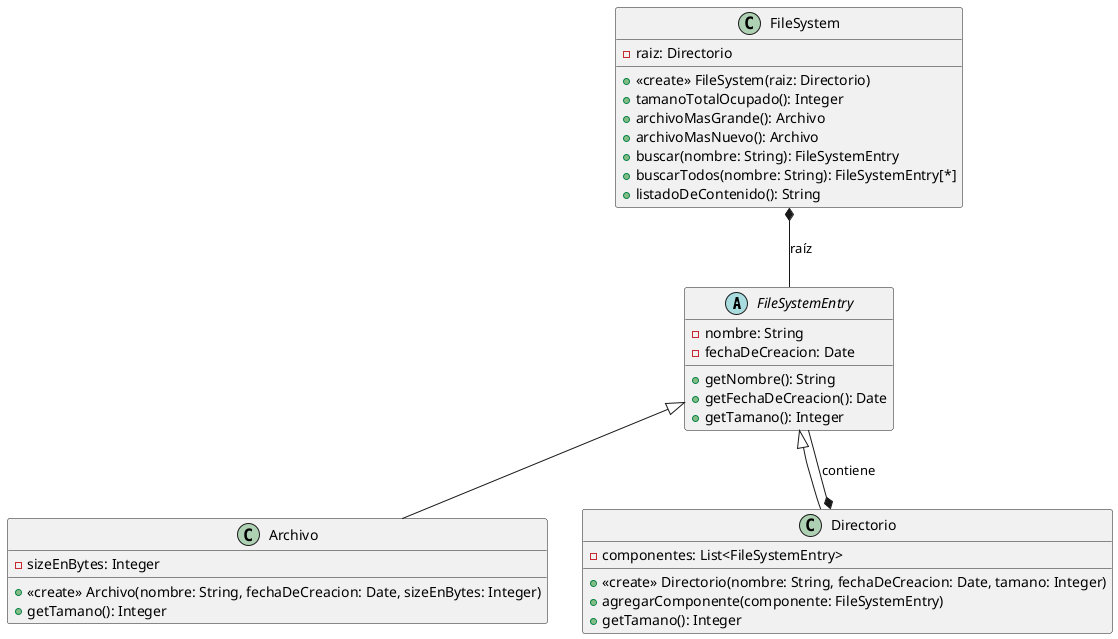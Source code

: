 @startuml
abstract class FileSystemEntry {
  - nombre: String
  - fechaDeCreacion: Date
  + getNombre(): String
  + getFechaDeCreacion(): Date
  + getTamano(): Integer
}

class Archivo {
  - sizeEnBytes: Integer
  + <<create>> Archivo(nombre: String, fechaDeCreacion: Date, sizeEnBytes: Integer)
  + getTamano(): Integer
}

class Directorio {
  - componentes: List<FileSystemEntry>
  + <<create>> Directorio(nombre: String, fechaDeCreacion: Date, tamano: Integer)
  + agregarComponente(componente: FileSystemEntry)
  + getTamano(): Integer
}

class FileSystem {
  - raiz: Directorio
  + <<create>> FileSystem(raiz: Directorio)
  + tamanoTotalOcupado(): Integer
  + archivoMasGrande(): Archivo
  + archivoMasNuevo(): Archivo
  + buscar(nombre: String): FileSystemEntry
  + buscarTodos(nombre: String): FileSystemEntry[*]
  + listadoDeContenido(): String
}

FileSystemEntry <|-- Archivo
FileSystemEntry <|-- Directorio
FileSystem *-- FileSystemEntry : raíz
Directorio *-- FileSystemEntry : contiene
@enduml
